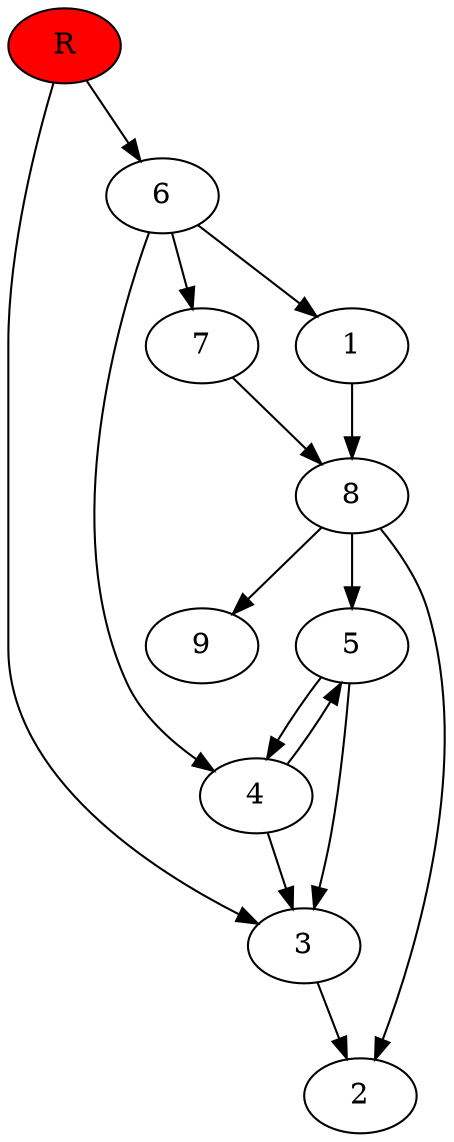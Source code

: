 digraph prb17587 {
	1
	2
	3
	4
	5
	6
	7
	8
	R [fillcolor="#ff0000" style=filled]
	1 -> 8
	3 -> 2
	4 -> 3
	4 -> 5
	5 -> 3
	5 -> 4
	6 -> 1
	6 -> 4
	6 -> 7
	7 -> 8
	8 -> 2
	8 -> 5
	8 -> 9
	R -> 3
	R -> 6
}
